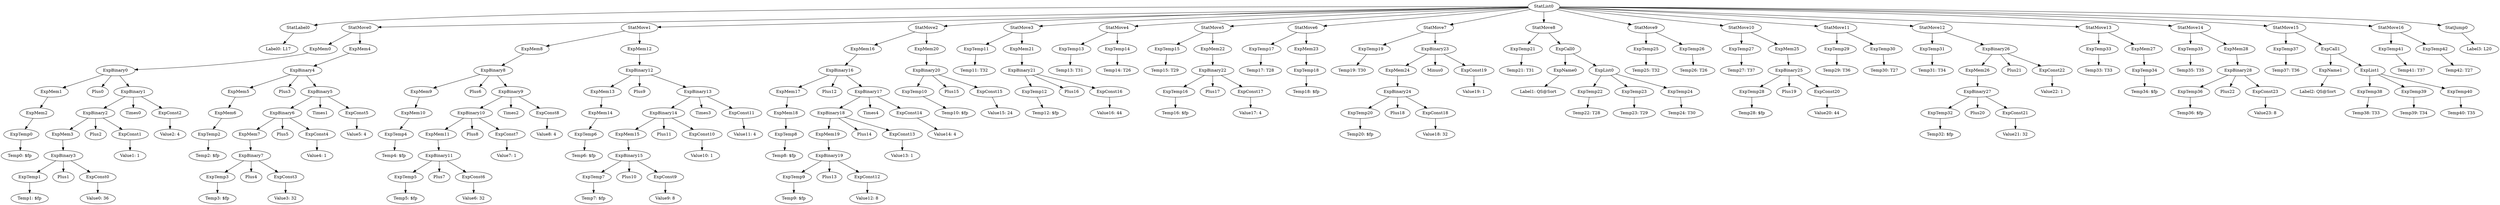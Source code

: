 digraph {
	ordering = out;
	StatJump0 -> "Label3: L20";
	ExpTemp42 -> "Temp42: T27";
	ExpTemp38 -> "Temp38: T33";
	ExpCall1 -> ExpName1;
	ExpCall1 -> ExpList1;
	ExpTemp37 -> "Temp37: T36";
	ExpTemp36 -> "Temp36: $fp";
	StatMove14 -> ExpTemp35;
	StatMove14 -> ExpMem28;
	ExpTemp34 -> "Temp34: $fp";
	StatMove13 -> ExpTemp33;
	StatMove13 -> ExpMem27;
	ExpTemp40 -> "Temp40: T35";
	ExpConst22 -> "Value22: 1";
	ExpBinary26 -> ExpMem26;
	ExpBinary26 -> Plus21;
	ExpBinary26 -> ExpConst22;
	ExpConst21 -> "Value21: 32";
	ExpTemp32 -> "Temp32: $fp";
	ExpTemp30 -> "Temp30: T27";
	ExpMem26 -> ExpBinary27;
	ExpMem25 -> ExpBinary25;
	ExpConst20 -> "Value20: 44";
	ExpBinary25 -> ExpTemp28;
	ExpBinary25 -> Plus19;
	ExpBinary25 -> ExpConst20;
	StatMove10 -> ExpTemp27;
	StatMove10 -> ExpMem25;
	ExpTemp27 -> "Temp27: T37";
	ExpTemp41 -> "Temp41: T37";
	ExpTemp26 -> "Temp26: T26";
	StatMove9 -> ExpTemp25;
	StatMove9 -> ExpTemp26;
	ExpTemp25 -> "Temp25: T32";
	ExpTemp24 -> "Temp24: T30";
	ExpBinary27 -> ExpTemp32;
	ExpBinary27 -> Plus20;
	ExpBinary27 -> ExpConst21;
	ExpList0 -> ExpTemp22;
	ExpList0 -> ExpTemp23;
	ExpList0 -> ExpTemp24;
	ExpTemp22 -> "Temp22: T28";
	ExpCall0 -> ExpName0;
	ExpCall0 -> ExpList0;
	StatMove8 -> ExpTemp21;
	StatMove8 -> ExpCall0;
	ExpTemp21 -> "Temp21: T31";
	ExpName1 -> "Label2: QS@Sort";
	ExpMem24 -> ExpBinary24;
	ExpTemp29 -> "Temp29: T36";
	ExpBinary24 -> ExpTemp20;
	ExpBinary24 -> Plus18;
	ExpBinary24 -> ExpConst18;
	ExpMem13 -> ExpMem14;
	StatMove1 -> ExpMem8;
	StatMove1 -> ExpMem12;
	ExpTemp6 -> "Temp6: $fp";
	ExpBinary28 -> ExpTemp36;
	ExpBinary28 -> Plus22;
	ExpBinary28 -> ExpConst23;
	ExpConst4 -> "Value4: 1";
	ExpTemp9 -> "Temp9: $fp";
	ExpConst6 -> "Value6: 32";
	ExpMem1 -> ExpMem2;
	ExpBinary5 -> ExpBinary6;
	ExpBinary5 -> Times1;
	ExpBinary5 -> ExpConst5;
	ExpBinary8 -> ExpMem9;
	ExpBinary8 -> Plus6;
	ExpBinary8 -> ExpBinary9;
	ExpMem14 -> ExpTemp6;
	ExpTemp4 -> "Temp4: $fp";
	StatMove11 -> ExpTemp29;
	StatMove11 -> ExpTemp30;
	ExpMem11 -> ExpBinary11;
	ExpBinary18 -> ExpMem19;
	ExpBinary18 -> Plus14;
	ExpBinary18 -> ExpConst13;
	ExpTemp31 -> "Temp31: T34";
	ExpConst7 -> "Value7: 1";
	ExpConst3 -> "Value3: 32";
	ExpTemp39 -> "Temp39: T34";
	ExpMem21 -> ExpBinary21;
	ExpConst5 -> "Value5: 4";
	ExpConst2 -> "Value2: 4";
	StatMove15 -> ExpTemp37;
	StatMove15 -> ExpCall1;
	ExpBinary3 -> ExpTemp1;
	ExpBinary3 -> Plus1;
	ExpBinary3 -> ExpConst0;
	ExpMem7 -> ExpBinary7;
	ExpConst15 -> "Value15: 24";
	ExpTemp0 -> "Temp0: $fp";
	ExpTemp7 -> "Temp7: $fp";
	ExpTemp33 -> "Temp33: T33";
	ExpMem2 -> ExpTemp0;
	ExpConst23 -> "Value23: 8";
	ExpTemp12 -> "Temp12: $fp";
	ExpMem3 -> ExpBinary3;
	ExpConst17 -> "Value17: 4";
	ExpMem16 -> ExpBinary16;
	ExpBinary6 -> ExpMem7;
	ExpBinary6 -> Plus5;
	ExpBinary6 -> ExpConst4;
	ExpTemp16 -> "Temp16: $fp";
	ExpMem0 -> ExpBinary0;
	ExpBinary11 -> ExpTemp5;
	ExpBinary11 -> Plus7;
	ExpBinary11 -> ExpConst6;
	ExpMem4 -> ExpBinary4;
	ExpBinary0 -> ExpMem1;
	ExpBinary0 -> Plus0;
	ExpBinary0 -> ExpBinary1;
	ExpMem20 -> ExpBinary20;
	ExpConst0 -> "Value0: 36";
	ExpBinary10 -> ExpMem11;
	ExpBinary10 -> Plus8;
	ExpBinary10 -> ExpConst7;
	ExpMem17 -> ExpMem18;
	StatMove7 -> ExpTemp19;
	StatMove7 -> ExpBinary23;
	ExpBinary2 -> ExpMem3;
	ExpBinary2 -> Plus2;
	ExpBinary2 -> ExpConst1;
	ExpMem5 -> ExpMem6;
	ExpList1 -> ExpTemp38;
	ExpList1 -> ExpTemp39;
	ExpList1 -> ExpTemp40;
	ExpTemp35 -> "Temp35: T35";
	ExpBinary4 -> ExpMem5;
	ExpBinary4 -> Plus3;
	ExpBinary4 -> ExpBinary5;
	ExpTemp1 -> "Temp1: $fp";
	ExpMem27 -> ExpTemp34;
	ExpBinary9 -> ExpBinary10;
	ExpBinary9 -> Times2;
	ExpBinary9 -> ExpConst8;
	ExpBinary7 -> ExpTemp3;
	ExpBinary7 -> Plus4;
	ExpBinary7 -> ExpConst3;
	ExpMem15 -> ExpBinary15;
	ExpTemp8 -> "Temp8: $fp";
	ExpConst12 -> "Value12: 8";
	ExpTemp18 -> "Temp18: $fp";
	ExpMem8 -> ExpBinary8;
	ExpConst1 -> "Value1: 1";
	StatMove0 -> ExpMem0;
	StatMove0 -> ExpMem4;
	ExpTemp2 -> "Temp2: $fp";
	ExpMem6 -> ExpTemp2;
	ExpTemp3 -> "Temp3: $fp";
	ExpConst18 -> "Value18: 32";
	ExpBinary12 -> ExpMem13;
	ExpBinary12 -> Plus9;
	ExpBinary12 -> ExpBinary13;
	ExpBinary15 -> ExpTemp7;
	ExpBinary15 -> Plus10;
	ExpBinary15 -> ExpConst9;
	ExpBinary14 -> ExpMem15;
	ExpBinary14 -> Plus11;
	ExpBinary14 -> ExpConst10;
	ExpBinary1 -> ExpBinary2;
	ExpBinary1 -> Times0;
	ExpBinary1 -> ExpConst2;
	ExpConst10 -> "Value10: 1";
	ExpConst9 -> "Value9: 8";
	StatMove5 -> ExpTemp15;
	StatMove5 -> ExpMem22;
	StatMove4 -> ExpTemp13;
	StatMove4 -> ExpTemp14;
	StatList0 -> StatLabel0;
	StatList0 -> StatMove0;
	StatList0 -> StatMove1;
	StatList0 -> StatMove2;
	StatList0 -> StatMove3;
	StatList0 -> StatMove4;
	StatList0 -> StatMove5;
	StatList0 -> StatMove6;
	StatList0 -> StatMove7;
	StatList0 -> StatMove8;
	StatList0 -> StatMove9;
	StatList0 -> StatMove10;
	StatList0 -> StatMove11;
	StatList0 -> StatMove12;
	StatList0 -> StatMove13;
	StatList0 -> StatMove14;
	StatList0 -> StatMove15;
	StatList0 -> StatMove16;
	StatList0 -> StatJump0;
	ExpConst11 -> "Value11: 4";
	StatMove16 -> ExpTemp41;
	StatMove16 -> ExpTemp42;
	ExpMem12 -> ExpBinary12;
	ExpMem18 -> ExpTemp8;
	ExpBinary16 -> ExpMem17;
	ExpBinary16 -> Plus12;
	ExpBinary16 -> ExpBinary17;
	ExpMem28 -> ExpBinary28;
	ExpBinary19 -> ExpTemp9;
	ExpBinary19 -> Plus13;
	ExpBinary19 -> ExpConst12;
	StatMove6 -> ExpTemp17;
	StatMove6 -> ExpMem23;
	ExpMem19 -> ExpBinary19;
	ExpConst13 -> "Value13: 1";
	ExpTemp13 -> "Temp13: T31";
	ExpTemp5 -> "Temp5: $fp";
	ExpBinary17 -> ExpBinary18;
	ExpBinary17 -> Times4;
	ExpBinary17 -> ExpConst14;
	ExpConst14 -> "Value14: 4";
	ExpBinary21 -> ExpTemp12;
	ExpBinary21 -> Plus16;
	ExpBinary21 -> ExpConst16;
	ExpBinary23 -> ExpMem24;
	ExpBinary23 -> Minus0;
	ExpBinary23 -> ExpConst19;
	ExpBinary13 -> ExpBinary14;
	ExpBinary13 -> Times3;
	ExpBinary13 -> ExpConst11;
	StatMove2 -> ExpMem16;
	StatMove2 -> ExpMem20;
	StatLabel0 -> "Label0: L17";
	ExpBinary22 -> ExpTemp16;
	ExpBinary22 -> Plus17;
	ExpBinary22 -> ExpConst17;
	ExpTemp19 -> "Temp19: T30";
	ExpMem10 -> ExpTemp4;
	ExpTemp10 -> "Temp10: $fp";
	ExpBinary20 -> ExpTemp10;
	ExpBinary20 -> Plus15;
	ExpBinary20 -> ExpConst15;
	ExpTemp11 -> "Temp11: T32";
	StatMove3 -> ExpTemp11;
	StatMove3 -> ExpMem21;
	ExpConst16 -> "Value16: 44";
	StatMove12 -> ExpTemp31;
	StatMove12 -> ExpBinary26;
	ExpConst19 -> "Value19: 1";
	ExpTemp14 -> "Temp14: T26";
	ExpTemp28 -> "Temp28: $fp";
	ExpTemp15 -> "Temp15: T29";
	ExpMem22 -> ExpBinary22;
	ExpTemp23 -> "Temp23: T29";
	ExpMem9 -> ExpMem10;
	ExpTemp17 -> "Temp17: T28";
	ExpMem23 -> ExpTemp18;
	ExpName0 -> "Label1: QS@Sort";
	ExpConst8 -> "Value8: 4";
	ExpTemp20 -> "Temp20: $fp";
}

